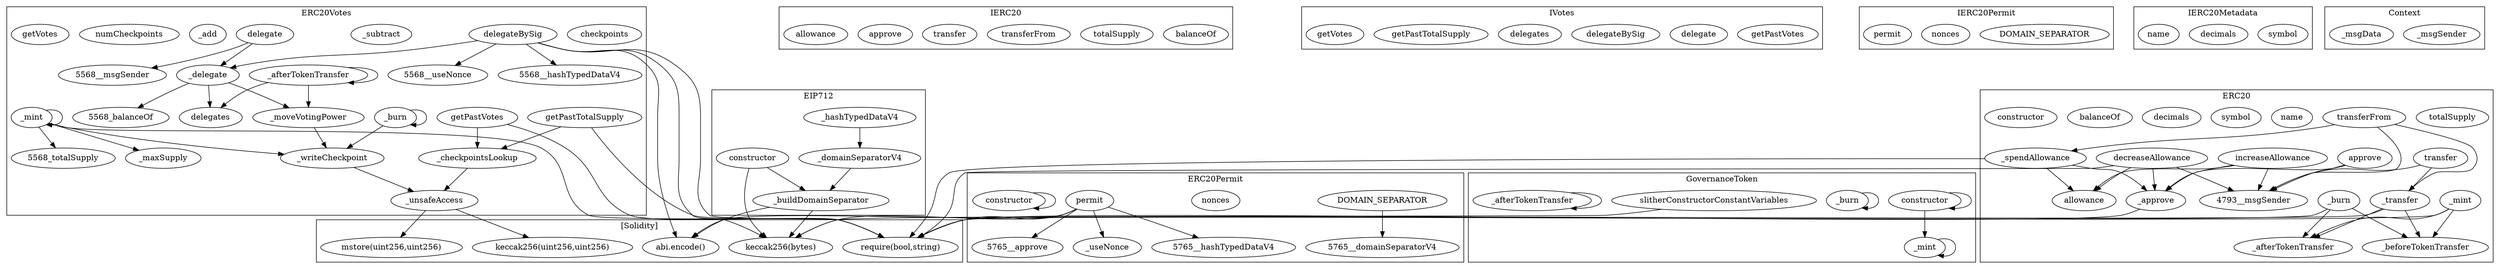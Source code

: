 strict digraph {
subgraph cluster_5568_ERC20Votes {
label = "ERC20Votes"
"5568_checkpoints" [label="checkpoints"]
"5568_getPastVotes" [label="getPastVotes"]
"5568_delegates" [label="delegates"]
"5568__moveVotingPower" [label="_moveVotingPower"]
"5568_delegateBySig" [label="delegateBySig"]
"5568__afterTokenTransfer" [label="_afterTokenTransfer"]
"5568__burn" [label="_burn"]
"5568__checkpointsLookup" [label="_checkpointsLookup"]
"5568__subtract" [label="_subtract"]
"5568_delegate" [label="delegate"]
"5568__writeCheckpoint" [label="_writeCheckpoint"]
"5568__add" [label="_add"]
"5568_numCheckpoints" [label="numCheckpoints"]
"5568_getPastTotalSupply" [label="getPastTotalSupply"]
"5568__unsafeAccess" [label="_unsafeAccess"]
"5568__mint" [label="_mint"]
"5568__delegate" [label="_delegate"]
"5568__maxSupply" [label="_maxSupply"]
"5568_getVotes" [label="getVotes"]
"5568__delegate" -> "5568_delegates"
"5568__burn" -> "5568__writeCheckpoint"
"5568_delegate" -> "5568__msgSender"
"5568_delegateBySig" -> "5568__useNonce"
"5568__writeCheckpoint" -> "5568__unsafeAccess"
"5568__checkpointsLookup" -> "5568__unsafeAccess"
"5568__mint" -> "5568__writeCheckpoint"
"5568__afterTokenTransfer" -> "5568__afterTokenTransfer"
"5568__afterTokenTransfer" -> "5568_delegates"
"5568__delegate" -> "5568__moveVotingPower"
"5568_getPastTotalSupply" -> "5568__checkpointsLookup"
"5568__afterTokenTransfer" -> "5568__moveVotingPower"
"5568_delegateBySig" -> "5568__hashTypedDataV4"
"5568__burn" -> "5568__burn"
"5568__mint" -> "5568_totalSupply"
"5568__mint" -> "5568__maxSupply"
"5568__delegate" -> "5568_balanceOf"
"5568__moveVotingPower" -> "5568__writeCheckpoint"
"5568_delegate" -> "5568__delegate"
"5568__mint" -> "5568__mint"
"5568_getPastVotes" -> "5568__checkpointsLookup"
"5568_delegateBySig" -> "5568__delegate"
}subgraph cluster_8517_EIP712 {
label = "EIP712"
"8517_constructor" [label="constructor"]
"8517__buildDomainSeparator" [label="_buildDomainSeparator"]
"8517__hashTypedDataV4" [label="_hashTypedDataV4"]
"8517__domainSeparatorV4" [label="_domainSeparatorV4"]
"8517__hashTypedDataV4" -> "8517__domainSeparatorV4"
"8517__domainSeparatorV4" -> "8517__buildDomainSeparator"
"8517_constructor" -> "8517__buildDomainSeparator"
}subgraph cluster_5765_ERC20Permit {
label = "ERC20Permit"
"5765_DOMAIN_SEPARATOR" [label="DOMAIN_SEPARATOR"]
"5765__useNonce" [label="_useNonce"]
"5765_nonces" [label="nonces"]
"5765_permit" [label="permit"]
"5765_constructor" [label="constructor"]
"5765_permit" -> "5765__hashTypedDataV4"
"5765_permit" -> "5765__useNonce"
"5765_constructor" -> "5765_constructor"
"5765_DOMAIN_SEPARATOR" -> "5765__domainSeparatorV4"
"5765_permit" -> "5765__approve"
}subgraph cluster_4871_IERC20 {
label = "IERC20"
"4871_balanceOf" [label="balanceOf"]
"4871_totalSupply" [label="totalSupply"]
"4871_transferFrom" [label="transferFrom"]
"4871_transfer" [label="transfer"]
"4871_approve" [label="approve"]
"4871_allowance" [label="allowance"]
}subgraph cluster_4165_IVotes {
label = "IVotes"
"4165_getPastVotes" [label="getPastVotes"]
"4165_delegate" [label="delegate"]
"4165_delegateBySig" [label="delegateBySig"]
"4165_delegates" [label="delegates"]
"4165_getPastTotalSupply" [label="getPastTotalSupply"]
"4165_getVotes" [label="getVotes"]
}subgraph cluster_5801_IERC20Permit {
label = "IERC20Permit"
"5801_DOMAIN_SEPARATOR" [label="DOMAIN_SEPARATOR"]
"5801_nonces" [label="nonces"]
"5801_permit" [label="permit"]
}subgraph cluster_5593_IERC20Metadata {
label = "IERC20Metadata"
"5593_symbol" [label="symbol"]
"5593_decimals" [label="decimals"]
"5593_name" [label="name"]
}subgraph cluster_7539_Context {
label = "Context"
"7539__msgSender" [label="_msgSender"]
"7539__msgData" [label="_msgData"]
}subgraph cluster_11416_GovernanceToken {
label = "GovernanceToken"
"11416_constructor" [label="constructor"]
"11416__burn" [label="_burn"]
"11416__mint" [label="_mint"]
"11416_slitherConstructorConstantVariables" [label="slitherConstructorConstantVariables"]
"11416__afterTokenTransfer" [label="_afterTokenTransfer"]
"11416__burn" -> "11416__burn"
"11416_constructor" -> "11416_constructor"
"11416__mint" -> "11416__mint"
"11416_constructor" -> "11416__mint"
"11416__afterTokenTransfer" -> "11416__afterTokenTransfer"
}subgraph cluster_4793_ERC20 {
label = "ERC20"
"4793_totalSupply" [label="totalSupply"]
"4793_transferFrom" [label="transferFrom"]
"4793__spendAllowance" [label="_spendAllowance"]
"4793__afterTokenTransfer" [label="_afterTokenTransfer"]
"4793_name" [label="name"]
"4793_decreaseAllowance" [label="decreaseAllowance"]
"4793__mint" [label="_mint"]
"4793_increaseAllowance" [label="increaseAllowance"]
"4793__approve" [label="_approve"]
"4793_symbol" [label="symbol"]
"4793__beforeTokenTransfer" [label="_beforeTokenTransfer"]
"4793_decimals" [label="decimals"]
"4793_allowance" [label="allowance"]
"4793_approve" [label="approve"]
"4793__burn" [label="_burn"]
"4793__transfer" [label="_transfer"]
"4793_balanceOf" [label="balanceOf"]
"4793_constructor" [label="constructor"]
"4793_transfer" [label="transfer"]
"4793_increaseAllowance" -> "4793__approve"
"4793_transferFrom" -> "4793__spendAllowance"
"4793__transfer" -> "4793__afterTokenTransfer"
"4793__mint" -> "4793__afterTokenTransfer"
"4793__burn" -> "4793__afterTokenTransfer"
"4793__spendAllowance" -> "4793_allowance"
"4793__mint" -> "4793__beforeTokenTransfer"
"4793__burn" -> "4793__beforeTokenTransfer"
"4793_approve" -> "4793__approve"
"4793_decreaseAllowance" -> "4793_allowance"
"4793_transferFrom" -> "4793__transfer"
"4793_transfer" -> "4793__msgSender"
"4793_decreaseAllowance" -> "4793__msgSender"
"4793__spendAllowance" -> "4793__approve"
"4793_approve" -> "4793__msgSender"
"4793_decreaseAllowance" -> "4793__approve"
"4793_transfer" -> "4793__transfer"
"4793_transferFrom" -> "4793__msgSender"
"4793_increaseAllowance" -> "4793_allowance"
"4793__transfer" -> "4793__beforeTokenTransfer"
"4793_increaseAllowance" -> "4793__msgSender"
}subgraph cluster_solidity {
label = "[Solidity]"
"abi.encode()" 
"require(bool,string)" 
"keccak256(bytes)" 
"mstore(uint256,uint256)" 
"keccak256(uint256,uint256)" 
"5568__unsafeAccess" -> "keccak256(uint256,uint256)"
"8517_constructor" -> "keccak256(bytes)"
"4793__burn" -> "require(bool,string)"
"11416_slitherConstructorConstantVariables" -> "keccak256(bytes)"
"5568_delegateBySig" -> "abi.encode()"
"4793__spendAllowance" -> "require(bool,string)"
"5568_delegateBySig" -> "keccak256(bytes)"
"5568__unsafeAccess" -> "mstore(uint256,uint256)"
"5765_permit" -> "keccak256(bytes)"
"8517__buildDomainSeparator" -> "keccak256(bytes)"
"4793__approve" -> "require(bool,string)"
"4793__mint" -> "require(bool,string)"
"4793__transfer" -> "require(bool,string)"
"5568_getPastVotes" -> "require(bool,string)"
"5568__mint" -> "require(bool,string)"
"5765_permit" -> "require(bool,string)"
"5765_permit" -> "abi.encode()"
"5568_delegateBySig" -> "require(bool,string)"
"4793_decreaseAllowance" -> "require(bool,string)"
"5568_getPastTotalSupply" -> "require(bool,string)"
"8517__buildDomainSeparator" -> "abi.encode()"
}
}